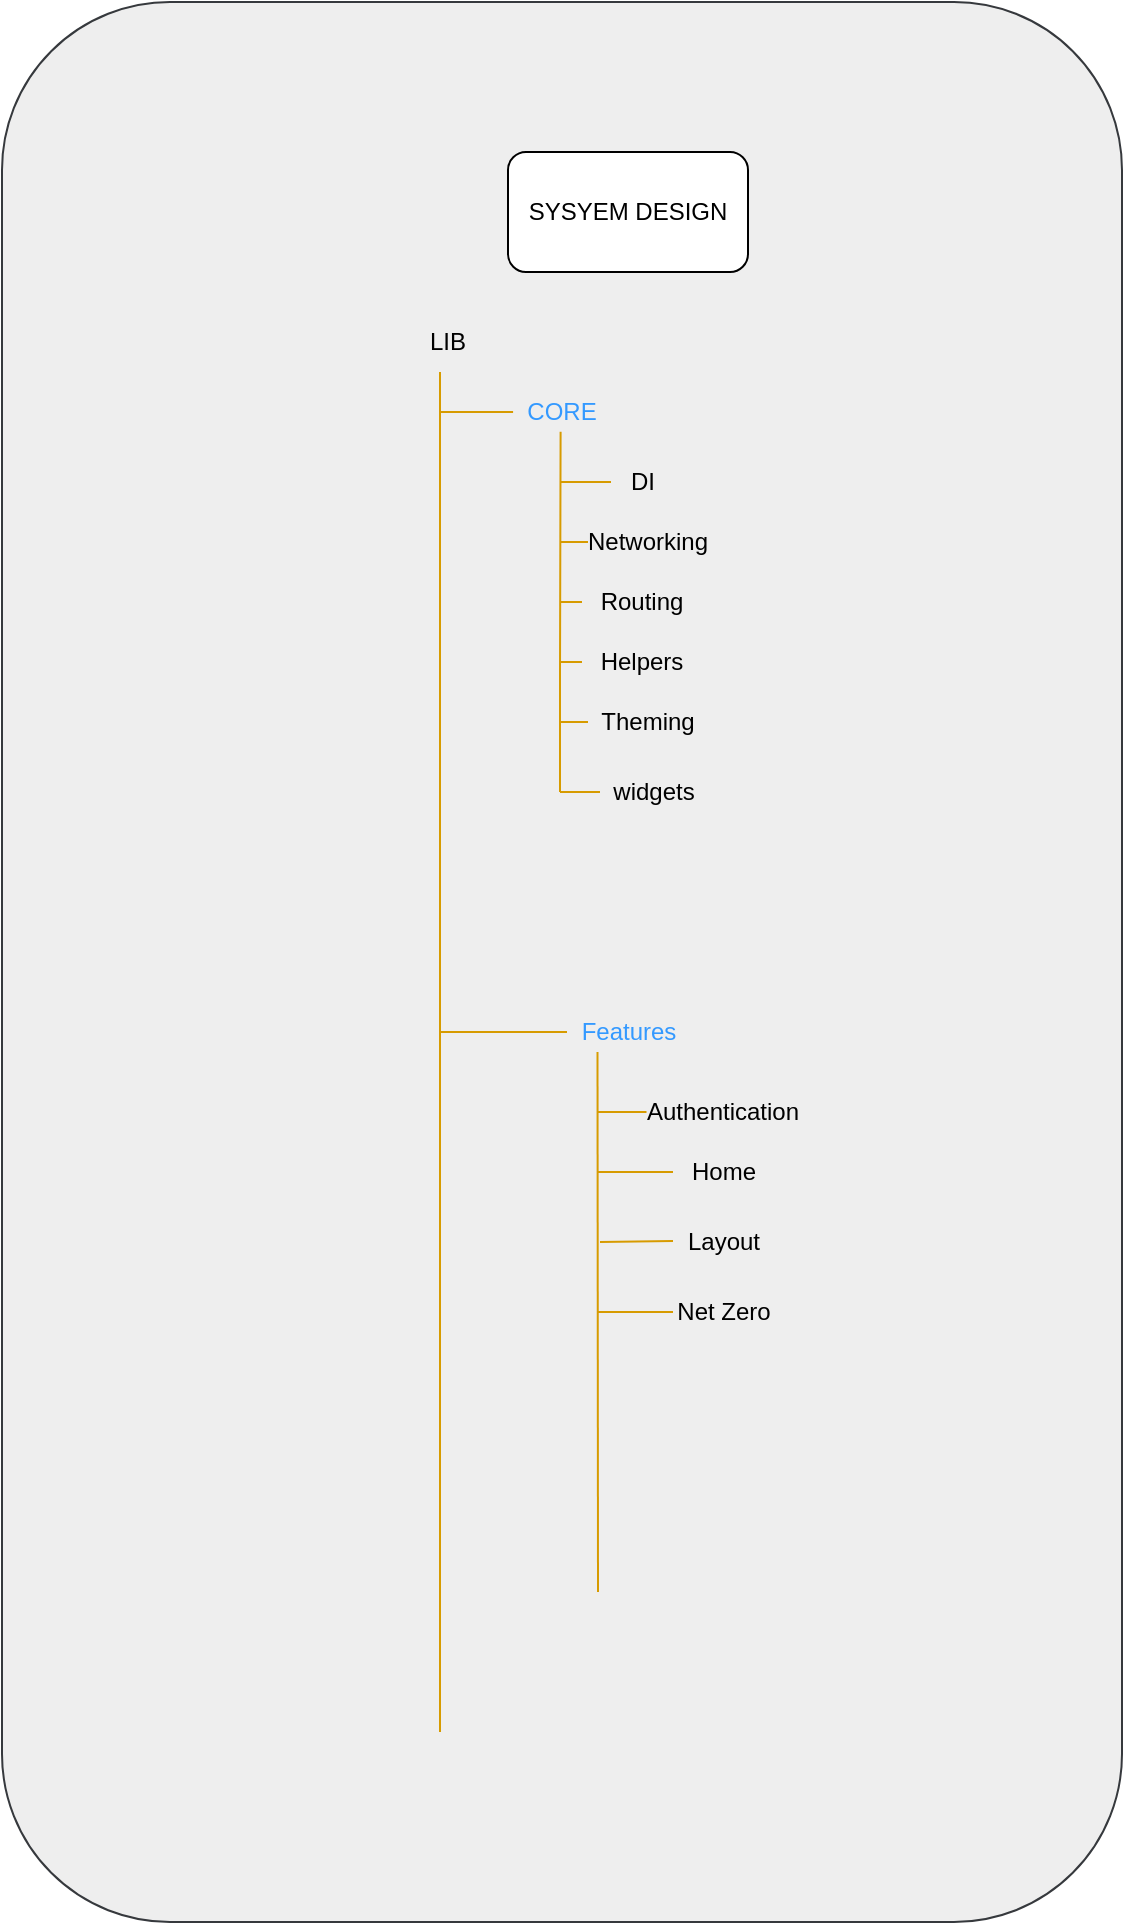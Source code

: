 <mxfile version="24.8.3">
  <diagram name="Page-1" id="iajb9ZsVEVpYWwLU6l96">
    <mxGraphModel dx="2294" dy="845" grid="1" gridSize="10" guides="1" tooltips="1" connect="1" arrows="1" fold="1" page="1" pageScale="1" pageWidth="827" pageHeight="1169" math="0" shadow="0">
      <root>
        <mxCell id="0" />
        <mxCell id="1" parent="0" />
        <mxCell id="3eYWyfwemC6j7ub_VEHj-36" value="" style="rounded=1;whiteSpace=wrap;html=1;fillColor=#eeeeee;strokeColor=#36393d;" vertex="1" parent="1">
          <mxGeometry x="-733" y="90" width="560" height="960" as="geometry" />
        </mxCell>
        <mxCell id="3eYWyfwemC6j7ub_VEHj-1" value="SYSYEM DESIGN" style="rounded=1;whiteSpace=wrap;html=1;" vertex="1" parent="1">
          <mxGeometry x="-480" y="165" width="120" height="60" as="geometry" />
        </mxCell>
        <mxCell id="3eYWyfwemC6j7ub_VEHj-2" value="LIB" style="text;html=1;align=center;verticalAlign=middle;whiteSpace=wrap;rounded=0;" vertex="1" parent="1">
          <mxGeometry x="-540" y="245" width="60" height="30" as="geometry" />
        </mxCell>
        <mxCell id="3eYWyfwemC6j7ub_VEHj-3" value="" style="endArrow=none;html=1;rounded=0;fillColor=#ffcd28;gradientColor=#ffa500;strokeColor=#d79b00;" edge="1" parent="1">
          <mxGeometry width="50" height="50" relative="1" as="geometry">
            <mxPoint x="-514" y="955" as="sourcePoint" />
            <mxPoint x="-514" y="275" as="targetPoint" />
          </mxGeometry>
        </mxCell>
        <mxCell id="3eYWyfwemC6j7ub_VEHj-4" value="&lt;font color=&quot;#3399ff&quot;&gt;CORE&lt;/font&gt;" style="text;html=1;align=center;verticalAlign=middle;whiteSpace=wrap;rounded=0;" vertex="1" parent="1">
          <mxGeometry x="-480" y="285" width="54" height="20" as="geometry" />
        </mxCell>
        <mxCell id="3eYWyfwemC6j7ub_VEHj-7" value="" style="endArrow=none;html=1;rounded=0;entryX=0.047;entryY=0.497;entryDx=0;entryDy=0;entryPerimeter=0;fillColor=#ffcd28;gradientColor=#ffa500;strokeColor=#d79b00;" edge="1" parent="1" target="3eYWyfwemC6j7ub_VEHj-4">
          <mxGeometry width="50" height="50" relative="1" as="geometry">
            <mxPoint x="-514" y="295" as="sourcePoint" />
            <mxPoint x="-484" y="295" as="targetPoint" />
          </mxGeometry>
        </mxCell>
        <mxCell id="3eYWyfwemC6j7ub_VEHj-10" value="DI" style="text;html=1;align=center;verticalAlign=middle;whiteSpace=wrap;rounded=0;" vertex="1" parent="1">
          <mxGeometry x="-428.5" y="315" width="31" height="30" as="geometry" />
        </mxCell>
        <mxCell id="3eYWyfwemC6j7ub_VEHj-11" value="Networking" style="text;html=1;align=center;verticalAlign=middle;whiteSpace=wrap;rounded=0;" vertex="1" parent="1">
          <mxGeometry x="-440" y="345" width="60" height="30" as="geometry" />
        </mxCell>
        <mxCell id="3eYWyfwemC6j7ub_VEHj-12" value="Routing" style="text;html=1;align=center;verticalAlign=middle;whiteSpace=wrap;rounded=0;" vertex="1" parent="1">
          <mxGeometry x="-443" y="375" width="60" height="30" as="geometry" />
        </mxCell>
        <mxCell id="3eYWyfwemC6j7ub_VEHj-13" value="Helpers" style="text;html=1;align=center;verticalAlign=middle;whiteSpace=wrap;rounded=0;" vertex="1" parent="1">
          <mxGeometry x="-443" y="405" width="60" height="30" as="geometry" />
        </mxCell>
        <mxCell id="3eYWyfwemC6j7ub_VEHj-14" value="Theming" style="text;html=1;align=center;verticalAlign=middle;whiteSpace=wrap;rounded=0;" vertex="1" parent="1">
          <mxGeometry x="-440" y="435" width="60" height="30" as="geometry" />
        </mxCell>
        <mxCell id="3eYWyfwemC6j7ub_VEHj-15" value="widgets" style="text;html=1;align=center;verticalAlign=middle;whiteSpace=wrap;rounded=0;" vertex="1" parent="1">
          <mxGeometry x="-434" y="475" width="54" height="20" as="geometry" />
        </mxCell>
        <mxCell id="3eYWyfwemC6j7ub_VEHj-16" value="" style="endArrow=none;html=1;rounded=0;entryX=0.487;entryY=0.992;entryDx=0;entryDy=0;fillColor=#ffcd28;gradientColor=#ffa500;strokeColor=#d79b00;entryPerimeter=0;endSize=6;targetPerimeterSpacing=0;" edge="1" parent="1" target="3eYWyfwemC6j7ub_VEHj-4">
          <mxGeometry width="50" height="50" relative="1" as="geometry">
            <mxPoint x="-454" y="485" as="sourcePoint" />
            <mxPoint x="-453.03" y="305" as="targetPoint" />
            <Array as="points">
              <mxPoint x="-454" y="425" />
            </Array>
          </mxGeometry>
        </mxCell>
        <mxCell id="3eYWyfwemC6j7ub_VEHj-17" value="" style="endArrow=none;html=1;rounded=0;entryX=0;entryY=0.5;entryDx=0;entryDy=0;fillColor=#ffcd28;gradientColor=#ffa500;strokeColor=#d79b00;" edge="1" parent="1" target="3eYWyfwemC6j7ub_VEHj-10">
          <mxGeometry width="50" height="50" relative="1" as="geometry">
            <mxPoint x="-454" y="329.95" as="sourcePoint" />
            <mxPoint x="-430" y="329.95" as="targetPoint" />
          </mxGeometry>
        </mxCell>
        <mxCell id="3eYWyfwemC6j7ub_VEHj-18" value="" style="endArrow=none;html=1;rounded=0;exitX=0;exitY=0.5;exitDx=0;exitDy=0;fillColor=#ffcd28;gradientColor=#ffa500;strokeColor=#d79b00;" edge="1" parent="1" source="3eYWyfwemC6j7ub_VEHj-11">
          <mxGeometry width="50" height="50" relative="1" as="geometry">
            <mxPoint x="-424" y="365" as="sourcePoint" />
            <mxPoint x="-454" y="360" as="targetPoint" />
          </mxGeometry>
        </mxCell>
        <mxCell id="3eYWyfwemC6j7ub_VEHj-19" value="" style="endArrow=none;html=1;rounded=0;entryX=0;entryY=0.5;entryDx=0;entryDy=0;fillColor=#ffcd28;gradientColor=#ffa500;strokeColor=#d79b00;" edge="1" parent="1" target="3eYWyfwemC6j7ub_VEHj-12">
          <mxGeometry width="50" height="50" relative="1" as="geometry">
            <mxPoint x="-454" y="390" as="sourcePoint" />
            <mxPoint x="-404" y="345" as="targetPoint" />
          </mxGeometry>
        </mxCell>
        <mxCell id="3eYWyfwemC6j7ub_VEHj-20" value="" style="endArrow=none;html=1;rounded=0;entryX=0;entryY=0.5;entryDx=0;entryDy=0;fillColor=#ffcd28;gradientColor=#ffa500;strokeColor=#d79b00;" edge="1" parent="1">
          <mxGeometry width="50" height="50" relative="1" as="geometry">
            <mxPoint x="-454" y="420" as="sourcePoint" />
            <mxPoint x="-443" y="419.97" as="targetPoint" />
          </mxGeometry>
        </mxCell>
        <mxCell id="3eYWyfwemC6j7ub_VEHj-21" value="" style="endArrow=none;html=1;rounded=0;entryX=0;entryY=0.5;entryDx=0;entryDy=0;fillColor=#ffcd28;gradientColor=#ffa500;strokeColor=#d79b00;" edge="1" parent="1" target="3eYWyfwemC6j7ub_VEHj-14">
          <mxGeometry width="50" height="50" relative="1" as="geometry">
            <mxPoint x="-454" y="450" as="sourcePoint" />
            <mxPoint x="-404" y="405" as="targetPoint" />
          </mxGeometry>
        </mxCell>
        <mxCell id="3eYWyfwemC6j7ub_VEHj-23" value="" style="endArrow=none;html=1;rounded=0;fillColor=#ffcd28;gradientColor=#ffa500;strokeColor=#d79b00;" edge="1" parent="1">
          <mxGeometry width="50" height="50" relative="1" as="geometry">
            <mxPoint x="-454" y="485" as="sourcePoint" />
            <mxPoint x="-434" y="485" as="targetPoint" />
          </mxGeometry>
        </mxCell>
        <mxCell id="3eYWyfwemC6j7ub_VEHj-24" value="" style="endArrow=none;html=1;rounded=0;entryX=0;entryY=0.5;entryDx=0;entryDy=0;fillColor=#ffcd28;gradientColor=#ffa500;strokeColor=#d79b00;" edge="1" parent="1" target="3eYWyfwemC6j7ub_VEHj-25">
          <mxGeometry width="50" height="50" relative="1" as="geometry">
            <mxPoint x="-514" y="605" as="sourcePoint" />
            <mxPoint x="-454" y="605" as="targetPoint" />
          </mxGeometry>
        </mxCell>
        <mxCell id="3eYWyfwemC6j7ub_VEHj-25" value="&lt;font color=&quot;#3399ff&quot;&gt;Features&lt;/font&gt;" style="text;html=1;align=center;verticalAlign=middle;whiteSpace=wrap;rounded=0;" vertex="1" parent="1">
          <mxGeometry x="-450.5" y="595" width="61" height="20" as="geometry" />
        </mxCell>
        <mxCell id="3eYWyfwemC6j7ub_VEHj-26" value="" style="endArrow=none;html=1;rounded=0;entryX=0.25;entryY=1;entryDx=0;entryDy=0;fillColor=#ffcd28;gradientColor=#ffa500;strokeColor=#d79b00;" edge="1" parent="1" target="3eYWyfwemC6j7ub_VEHj-25">
          <mxGeometry width="50" height="50" relative="1" as="geometry">
            <mxPoint x="-435" y="885" as="sourcePoint" />
            <mxPoint x="-403" y="645" as="targetPoint" />
          </mxGeometry>
        </mxCell>
        <mxCell id="3eYWyfwemC6j7ub_VEHj-27" value="Authentication" style="text;html=1;align=center;verticalAlign=middle;whiteSpace=wrap;rounded=0;" vertex="1" parent="1">
          <mxGeometry x="-410.75" y="635" width="76.5" height="20" as="geometry" />
        </mxCell>
        <mxCell id="3eYWyfwemC6j7ub_VEHj-28" value="Home" style="text;html=1;align=center;verticalAlign=middle;whiteSpace=wrap;rounded=0;" vertex="1" parent="1">
          <mxGeometry x="-397.5" y="665" width="50" height="20" as="geometry" />
        </mxCell>
        <mxCell id="3eYWyfwemC6j7ub_VEHj-29" value="Layout" style="text;html=1;align=center;verticalAlign=middle;whiteSpace=wrap;rounded=0;" vertex="1" parent="1">
          <mxGeometry x="-397.5" y="699.5" width="50" height="20" as="geometry" />
        </mxCell>
        <mxCell id="3eYWyfwemC6j7ub_VEHj-30" value="Net Zero" style="text;html=1;align=center;verticalAlign=middle;whiteSpace=wrap;rounded=0;" vertex="1" parent="1">
          <mxGeometry x="-397.5" y="735" width="50" height="20" as="geometry" />
        </mxCell>
        <mxCell id="3eYWyfwemC6j7ub_VEHj-31" value="" style="endArrow=none;html=1;rounded=0;entryX=0;entryY=0.5;entryDx=0;entryDy=0;fillColor=#ffcd28;gradientColor=#ffa500;strokeColor=#d79b00;" edge="1" parent="1" target="3eYWyfwemC6j7ub_VEHj-27">
          <mxGeometry width="50" height="50" relative="1" as="geometry">
            <mxPoint x="-435" y="645" as="sourcePoint" />
            <mxPoint x="-414" y="645" as="targetPoint" />
          </mxGeometry>
        </mxCell>
        <mxCell id="3eYWyfwemC6j7ub_VEHj-32" value="" style="endArrow=none;html=1;rounded=0;entryX=0;entryY=0.5;entryDx=0;entryDy=0;fillColor=#ffcd28;gradientColor=#ffa500;strokeColor=#d79b00;" edge="1" parent="1" target="3eYWyfwemC6j7ub_VEHj-28">
          <mxGeometry width="50" height="50" relative="1" as="geometry">
            <mxPoint x="-435" y="675" as="sourcePoint" />
            <mxPoint x="-385" y="625" as="targetPoint" />
          </mxGeometry>
        </mxCell>
        <mxCell id="3eYWyfwemC6j7ub_VEHj-33" value="" style="endArrow=none;html=1;rounded=0;entryX=0;entryY=0.5;entryDx=0;entryDy=0;fillColor=#ffcd28;gradientColor=#ffa500;strokeColor=#d79b00;" edge="1" parent="1" target="3eYWyfwemC6j7ub_VEHj-29">
          <mxGeometry width="50" height="50" relative="1" as="geometry">
            <mxPoint x="-434" y="710" as="sourcePoint" />
            <mxPoint x="-385" y="660" as="targetPoint" />
          </mxGeometry>
        </mxCell>
        <mxCell id="3eYWyfwemC6j7ub_VEHj-34" value="" style="endArrow=none;html=1;rounded=0;entryX=0;entryY=0.5;entryDx=0;entryDy=0;fillColor=#ffcd28;gradientColor=#ffa500;strokeColor=#d79b00;" edge="1" parent="1" target="3eYWyfwemC6j7ub_VEHj-30">
          <mxGeometry width="50" height="50" relative="1" as="geometry">
            <mxPoint x="-435" y="745" as="sourcePoint" />
            <mxPoint x="-385" y="699.5" as="targetPoint" />
          </mxGeometry>
        </mxCell>
      </root>
    </mxGraphModel>
  </diagram>
</mxfile>
